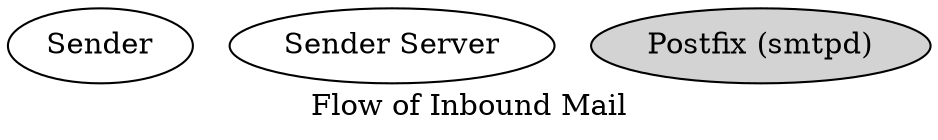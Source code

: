 



digraph inbound {
    label="Flow of Inbound Mail"

    sender[label="Sender"]
    sender_server[label="Sender Server"]
    #    postfi!x_postscreen[label="Postfix (postscreen)", style=filled]
    postfix_smtpd[label="Postfix (smtpd)", style=filled]
    
}
